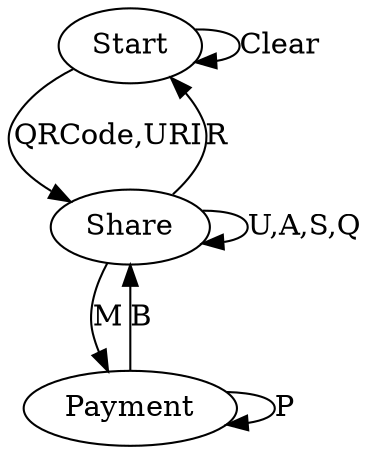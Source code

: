 digraph U {
  Start
  Share
  Payment

  Start -> Start [label="Clear"]
  Start -> Share [label="QRCode,URI"]
  Share -> Start [label="R"]
  Share -> Share [label="U,A,S,Q"]
  Share -> Payment [label="M"]
  Payment -> Share [label="B"]
  Payment -> Payment [label="P"]
  
}
